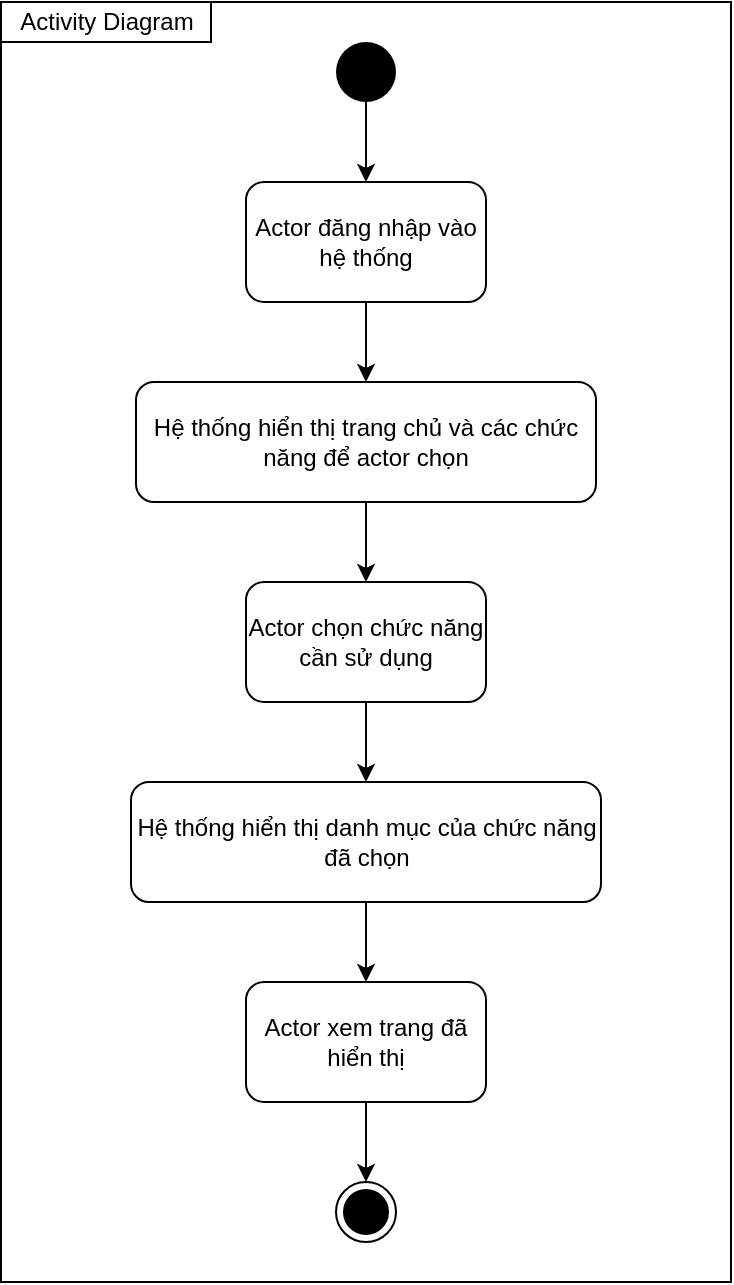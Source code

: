 <mxfile version="13.10.6" type="device"><diagram id="NjoesqXeLhb4LGYRVOCG" name="Page-1"><mxGraphModel dx="1422" dy="763" grid="0" gridSize="10" guides="1" tooltips="1" connect="1" arrows="1" fold="1" page="0" pageScale="1" pageWidth="827" pageHeight="1169" math="0" shadow="0"><root><mxCell id="0"/><mxCell id="1" parent="0"/><mxCell id="t01usRzRkkfZwIleKpqX-9" value="" style="rounded=0;whiteSpace=wrap;html=1;fillColor=none;" vertex="1" parent="1"><mxGeometry x="212.5" y="140" width="365" height="640" as="geometry"/></mxCell><mxCell id="t01usRzRkkfZwIleKpqX-5" value="" style="edgeStyle=orthogonalEdgeStyle;rounded=0;orthogonalLoop=1;jettySize=auto;html=1;" edge="1" parent="1" source="nDBsvIOCms8XBf60BISv-1" target="nDBsvIOCms8XBf60BISv-4"><mxGeometry relative="1" as="geometry"/></mxCell><mxCell id="nDBsvIOCms8XBf60BISv-1" value="Actor đăng nhập vào hệ thống" style="rounded=1;whiteSpace=wrap;html=1;" parent="1" vertex="1"><mxGeometry x="335" y="230" width="120" height="60" as="geometry"/></mxCell><mxCell id="nDBsvIOCms8XBf60BISv-2" value="" style="ellipse;html=1;shape=endState;fillColor=#000000;strokeColor=#000000;" parent="1" vertex="1"><mxGeometry x="380" y="730" width="30" height="30" as="geometry"/></mxCell><mxCell id="t01usRzRkkfZwIleKpqX-4" style="edgeStyle=orthogonalEdgeStyle;rounded=0;orthogonalLoop=1;jettySize=auto;html=1;" edge="1" parent="1" source="nDBsvIOCms8XBf60BISv-3" target="nDBsvIOCms8XBf60BISv-1"><mxGeometry relative="1" as="geometry"/></mxCell><mxCell id="nDBsvIOCms8XBf60BISv-3" value="" style="ellipse;fillColor=#000000;strokeColor=none;" parent="1" vertex="1"><mxGeometry x="380" y="160" width="30" height="30" as="geometry"/></mxCell><mxCell id="t01usRzRkkfZwIleKpqX-6" value="" style="edgeStyle=orthogonalEdgeStyle;rounded=0;orthogonalLoop=1;jettySize=auto;html=1;" edge="1" parent="1" source="nDBsvIOCms8XBf60BISv-4" target="nDBsvIOCms8XBf60BISv-5"><mxGeometry relative="1" as="geometry"/></mxCell><mxCell id="nDBsvIOCms8XBf60BISv-4" value="Hệ thống hiển thị trang chủ và các chức năng để actor chọn" style="rounded=1;whiteSpace=wrap;html=1;" parent="1" vertex="1"><mxGeometry x="280" y="330" width="230" height="60" as="geometry"/></mxCell><mxCell id="t01usRzRkkfZwIleKpqX-7" value="" style="edgeStyle=orthogonalEdgeStyle;rounded=0;orthogonalLoop=1;jettySize=auto;html=1;" edge="1" parent="1" source="nDBsvIOCms8XBf60BISv-5" target="nDBsvIOCms8XBf60BISv-6"><mxGeometry relative="1" as="geometry"/></mxCell><mxCell id="nDBsvIOCms8XBf60BISv-5" value="Actor chọn chức năng cần sử dụng" style="rounded=1;whiteSpace=wrap;html=1;" parent="1" vertex="1"><mxGeometry x="335" y="430" width="120" height="60" as="geometry"/></mxCell><mxCell id="t01usRzRkkfZwIleKpqX-8" value="" style="edgeStyle=orthogonalEdgeStyle;rounded=0;orthogonalLoop=1;jettySize=auto;html=1;" edge="1" parent="1" source="nDBsvIOCms8XBf60BISv-6" target="nDBsvIOCms8XBf60BISv-7"><mxGeometry relative="1" as="geometry"/></mxCell><mxCell id="nDBsvIOCms8XBf60BISv-6" value="Hệ thống hiển thị danh mục của chức năng đã chọn" style="rounded=1;whiteSpace=wrap;html=1;" parent="1" vertex="1"><mxGeometry x="277.5" y="530" width="235" height="60" as="geometry"/></mxCell><mxCell id="t01usRzRkkfZwIleKpqX-10" value="" style="edgeStyle=orthogonalEdgeStyle;rounded=0;orthogonalLoop=1;jettySize=auto;html=1;" edge="1" parent="1" source="nDBsvIOCms8XBf60BISv-7" target="nDBsvIOCms8XBf60BISv-2"><mxGeometry relative="1" as="geometry"/></mxCell><mxCell id="nDBsvIOCms8XBf60BISv-7" value="Actor xem trang đã hiển thị" style="rounded=1;whiteSpace=wrap;html=1;" parent="1" vertex="1"><mxGeometry x="335" y="630" width="120" height="60" as="geometry"/></mxCell><mxCell id="t01usRzRkkfZwIleKpqX-11" value="Activity Diagram" style="rounded=0;whiteSpace=wrap;html=1;fillColor=none;" vertex="1" parent="1"><mxGeometry x="212.5" y="140" width="105" height="20" as="geometry"/></mxCell></root></mxGraphModel></diagram></mxfile>